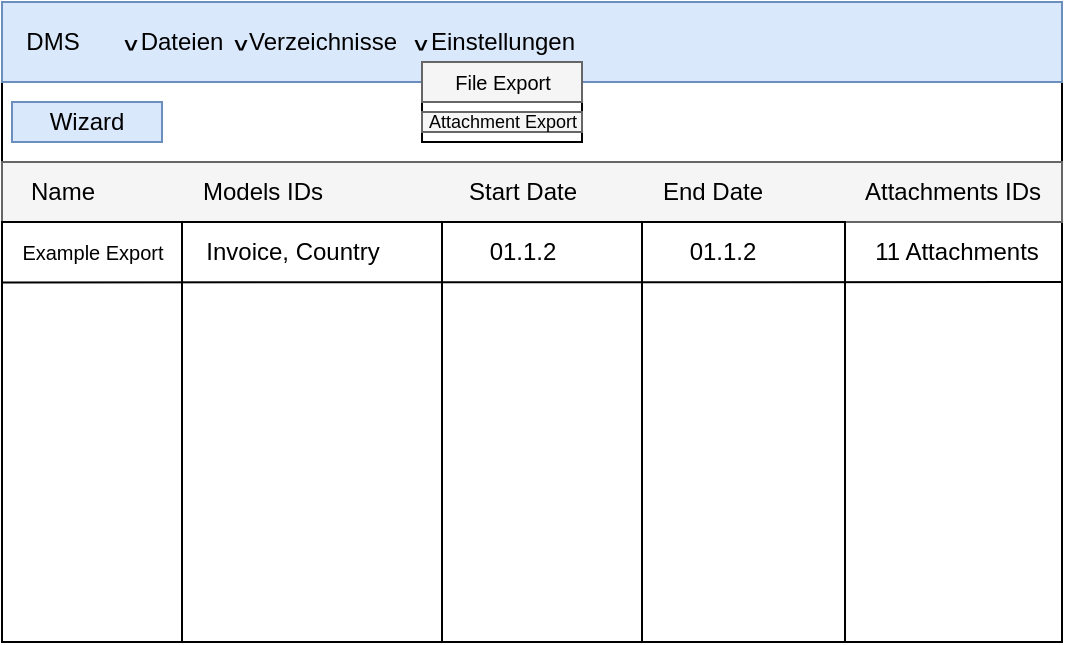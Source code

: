 <mxfile version="27.0.6">
  <diagram name="Seite-1" id="X9A0OteI1HdwLPOekv6P">
    <mxGraphModel dx="1120" dy="1583" grid="1" gridSize="10" guides="1" tooltips="1" connect="1" arrows="1" fold="1" page="1" pageScale="1" pageWidth="827" pageHeight="1169" math="0" shadow="0">
      <root>
        <mxCell id="0" />
        <mxCell id="1" parent="0" />
        <mxCell id="DeZwMJjWuen-2JSqgglJ-1" value="" style="rounded=0;whiteSpace=wrap;html=1;" vertex="1" parent="1">
          <mxGeometry x="2" width="530" height="320" as="geometry" />
        </mxCell>
        <mxCell id="DeZwMJjWuen-2JSqgglJ-2" value="" style="rounded=0;whiteSpace=wrap;html=1;fillColor=#dae8fc;strokeColor=#6c8ebf;" vertex="1" parent="1">
          <mxGeometry x="2" width="530" height="40" as="geometry" />
        </mxCell>
        <mxCell id="DeZwMJjWuen-2JSqgglJ-4" value="DMS" style="text;html=1;align=center;verticalAlign=middle;resizable=0;points=[];autosize=1;strokeColor=none;fillColor=none;" vertex="1" parent="1">
          <mxGeometry x="2" y="5" width="50" height="30" as="geometry" />
        </mxCell>
        <mxCell id="DeZwMJjWuen-2JSqgglJ-5" value="Einstellungen" style="text;html=1;align=center;verticalAlign=middle;resizable=0;points=[];autosize=1;strokeColor=none;fillColor=none;" vertex="1" parent="1">
          <mxGeometry x="202" y="5" width="100" height="30" as="geometry" />
        </mxCell>
        <mxCell id="DeZwMJjWuen-2JSqgglJ-6" value="Dateien" style="text;strokeColor=none;align=center;fillColor=none;html=1;verticalAlign=middle;whiteSpace=wrap;rounded=0;" vertex="1" parent="1">
          <mxGeometry x="62" y="5" width="60" height="30" as="geometry" />
        </mxCell>
        <mxCell id="DeZwMJjWuen-2JSqgglJ-7" value="Verzeichnisse" style="text;html=1;align=center;verticalAlign=middle;resizable=0;points=[];autosize=1;strokeColor=none;fillColor=none;" vertex="1" parent="1">
          <mxGeometry x="112" y="5" width="100" height="30" as="geometry" />
        </mxCell>
        <mxCell id="DeZwMJjWuen-2JSqgglJ-8" value="&lt;b&gt;^&lt;/b&gt;" style="text;html=1;align=center;verticalAlign=middle;resizable=0;points=[];autosize=1;strokeColor=none;fillColor=none;rotation=-180;" vertex="1" parent="1">
          <mxGeometry x="52" y="5" width="30" height="30" as="geometry" />
        </mxCell>
        <mxCell id="DeZwMJjWuen-2JSqgglJ-9" value="&lt;b&gt;^&lt;/b&gt;" style="text;html=1;align=center;verticalAlign=middle;resizable=0;points=[];autosize=1;strokeColor=none;fillColor=none;rotation=-180;" vertex="1" parent="1">
          <mxGeometry x="107" y="5" width="30" height="30" as="geometry" />
        </mxCell>
        <mxCell id="DeZwMJjWuen-2JSqgglJ-11" value="&lt;b&gt;^&lt;/b&gt;" style="text;html=1;align=center;verticalAlign=middle;resizable=0;points=[];autosize=1;strokeColor=none;fillColor=none;rotation=-180;" vertex="1" parent="1">
          <mxGeometry x="197" y="5" width="30" height="30" as="geometry" />
        </mxCell>
        <mxCell id="DeZwMJjWuen-2JSqgglJ-12" value="" style="rounded=0;whiteSpace=wrap;html=1;" vertex="1" parent="1">
          <mxGeometry x="212" y="30" width="80" height="40" as="geometry" />
        </mxCell>
        <mxCell id="DeZwMJjWuen-2JSqgglJ-14" value="" style="rounded=0;whiteSpace=wrap;html=1;verticalAlign=middle;fillColor=#f5f5f5;fontColor=#333333;strokeColor=#666666;" vertex="1" parent="1">
          <mxGeometry x="212" y="30" width="80" height="20" as="geometry" />
        </mxCell>
        <mxCell id="DeZwMJjWuen-2JSqgglJ-13" value="&lt;font style=&quot;font-size: 10px;&quot;&gt;File Export&lt;/font&gt;" style="text;html=1;align=center;verticalAlign=middle;resizable=0;points=[];autosize=1;strokeColor=none;fillColor=none;" vertex="1" parent="1">
          <mxGeometry x="217" y="25" width="70" height="30" as="geometry" />
        </mxCell>
        <mxCell id="DeZwMJjWuen-2JSqgglJ-17" value="" style="rounded=0;whiteSpace=wrap;html=1;fillColor=#f5f5f5;fontColor=#333333;strokeColor=#666666;" vertex="1" parent="1">
          <mxGeometry x="212" y="55" width="80" height="10" as="geometry" />
        </mxCell>
        <mxCell id="DeZwMJjWuen-2JSqgglJ-15" value="&lt;span&gt;Attachment Export&lt;/span&gt;" style="text;html=1;align=center;verticalAlign=middle;resizable=0;points=[];autosize=1;strokeColor=none;fillColor=none;fontSize=9;" vertex="1" parent="1">
          <mxGeometry x="202" y="50" width="100" height="20" as="geometry" />
        </mxCell>
        <mxCell id="DeZwMJjWuen-2JSqgglJ-18" value="" style="rounded=0;whiteSpace=wrap;html=1;" vertex="1" parent="1">
          <mxGeometry x="2" y="80" width="530" height="240" as="geometry" />
        </mxCell>
        <mxCell id="DeZwMJjWuen-2JSqgglJ-19" value="" style="rounded=0;whiteSpace=wrap;html=1;fillColor=#f5f5f5;fontColor=#333333;strokeColor=#666666;" vertex="1" parent="1">
          <mxGeometry x="2" y="80" width="530" height="30" as="geometry" />
        </mxCell>
        <mxCell id="DeZwMJjWuen-2JSqgglJ-20" value="Name" style="text;html=1;align=center;verticalAlign=middle;resizable=0;points=[];autosize=1;strokeColor=none;fillColor=none;" vertex="1" parent="1">
          <mxGeometry x="2" y="80" width="60" height="30" as="geometry" />
        </mxCell>
        <mxCell id="DeZwMJjWuen-2JSqgglJ-21" value="Start Date" style="text;html=1;align=center;verticalAlign=middle;resizable=0;points=[];autosize=1;strokeColor=none;fillColor=none;" vertex="1" parent="1">
          <mxGeometry x="222" y="80" width="80" height="30" as="geometry" />
        </mxCell>
        <mxCell id="DeZwMJjWuen-2JSqgglJ-22" value="End Date" style="text;html=1;align=center;verticalAlign=middle;resizable=0;points=[];autosize=1;strokeColor=none;fillColor=none;" vertex="1" parent="1">
          <mxGeometry x="322" y="80" width="70" height="30" as="geometry" />
        </mxCell>
        <mxCell id="DeZwMJjWuen-2JSqgglJ-23" value="Models IDs" style="text;html=1;align=center;verticalAlign=middle;resizable=0;points=[];autosize=1;strokeColor=none;fillColor=none;" vertex="1" parent="1">
          <mxGeometry x="92" y="80" width="80" height="30" as="geometry" />
        </mxCell>
        <mxCell id="DeZwMJjWuen-2JSqgglJ-24" value="Attachments IDs" style="text;html=1;align=center;verticalAlign=middle;resizable=0;points=[];autosize=1;strokeColor=none;fillColor=none;" vertex="1" parent="1">
          <mxGeometry x="422" y="80" width="110" height="30" as="geometry" />
        </mxCell>
        <mxCell id="DeZwMJjWuen-2JSqgglJ-32" value="" style="rounded=0;whiteSpace=wrap;html=1;" vertex="1" parent="1">
          <mxGeometry x="2" y="110" width="90" height="210" as="geometry" />
        </mxCell>
        <mxCell id="DeZwMJjWuen-2JSqgglJ-26" value="Example Export" style="text;html=1;align=center;verticalAlign=middle;resizable=0;points=[];autosize=1;strokeColor=none;fillColor=none;fontSize=10;" vertex="1" parent="1">
          <mxGeometry x="2" y="110" width="90" height="30" as="geometry" />
        </mxCell>
        <mxCell id="DeZwMJjWuen-2JSqgglJ-33" value="" style="rounded=0;whiteSpace=wrap;html=1;" vertex="1" parent="1">
          <mxGeometry x="92" y="110" width="130" height="210" as="geometry" />
        </mxCell>
        <mxCell id="DeZwMJjWuen-2JSqgglJ-34" value="" style="rounded=0;whiteSpace=wrap;html=1;" vertex="1" parent="1">
          <mxGeometry x="222" y="110" width="100" height="210" as="geometry" />
        </mxCell>
        <mxCell id="DeZwMJjWuen-2JSqgglJ-27" value="Invoice, Country" style="text;html=1;align=center;verticalAlign=middle;resizable=0;points=[];autosize=1;strokeColor=none;fillColor=none;" vertex="1" parent="1">
          <mxGeometry x="92" y="110" width="110" height="30" as="geometry" />
        </mxCell>
        <mxCell id="DeZwMJjWuen-2JSqgglJ-35" value="" style="rounded=0;whiteSpace=wrap;html=1;" vertex="1" parent="1">
          <mxGeometry x="322" y="110" width="101.5" height="210" as="geometry" />
        </mxCell>
        <mxCell id="DeZwMJjWuen-2JSqgglJ-28" value="01.1.2" style="text;html=1;align=center;verticalAlign=middle;resizable=0;points=[];autosize=1;strokeColor=none;fillColor=none;" vertex="1" parent="1">
          <mxGeometry x="222" y="110" width="80" height="30" as="geometry" />
        </mxCell>
        <mxCell id="DeZwMJjWuen-2JSqgglJ-29" value="01.1.2" style="text;html=1;align=center;verticalAlign=middle;resizable=0;points=[];autosize=1;strokeColor=none;fillColor=none;" vertex="1" parent="1">
          <mxGeometry x="322" y="110" width="80" height="30" as="geometry" />
        </mxCell>
        <mxCell id="DeZwMJjWuen-2JSqgglJ-30" value="11 Attachments" style="text;html=1;align=center;verticalAlign=middle;resizable=0;points=[];autosize=1;strokeColor=none;fillColor=none;" vertex="1" parent="1">
          <mxGeometry x="423.5" y="110" width="110" height="30" as="geometry" />
        </mxCell>
        <mxCell id="DeZwMJjWuen-2JSqgglJ-37" value="Wizard" style="rounded=0;whiteSpace=wrap;html=1;fillColor=#dae8fc;strokeColor=#6c8ebf;" vertex="1" parent="1">
          <mxGeometry x="7" y="50" width="75" height="20" as="geometry" />
        </mxCell>
        <mxCell id="DeZwMJjWuen-2JSqgglJ-38" value="" style="endArrow=none;html=1;rounded=0;exitX=0.005;exitY=0.144;exitDx=0;exitDy=0;exitPerimeter=0;entryX=1;entryY=0.25;entryDx=0;entryDy=0;" edge="1" parent="1" source="DeZwMJjWuen-2JSqgglJ-32" target="DeZwMJjWuen-2JSqgglJ-18">
          <mxGeometry width="50" height="50" relative="1" as="geometry">
            <mxPoint x="172" y="270" as="sourcePoint" />
            <mxPoint x="222" y="220" as="targetPoint" />
          </mxGeometry>
        </mxCell>
      </root>
    </mxGraphModel>
  </diagram>
</mxfile>
